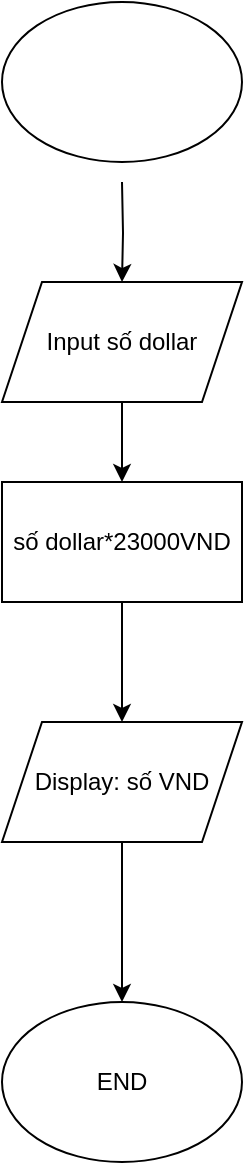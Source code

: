 <mxfile version="14.7.6" type="device"><diagram id="0hW0CXA-FyayltmmRIEd" name="Page-1"><mxGraphModel dx="822" dy="466" grid="1" gridSize="10" guides="1" tooltips="1" connect="1" arrows="1" fold="1" page="1" pageScale="1" pageWidth="827" pageHeight="1169" math="0" shadow="0"><root><mxCell id="0"/><mxCell id="1" parent="0"/><mxCell id="8tGa066SGM-JlYq7MrBe-2" style="edgeStyle=orthogonalEdgeStyle;rounded=0;orthogonalLoop=1;jettySize=auto;html=1;" edge="1" parent="1" target="8tGa066SGM-JlYq7MrBe-3"><mxGeometry relative="1" as="geometry"><mxPoint x="380" y="200" as="targetPoint"/><mxPoint x="380" y="140" as="sourcePoint"/></mxGeometry></mxCell><mxCell id="8tGa066SGM-JlYq7MrBe-4" style="edgeStyle=orthogonalEdgeStyle;rounded=0;orthogonalLoop=1;jettySize=auto;html=1;" edge="1" parent="1" source="8tGa066SGM-JlYq7MrBe-3" target="8tGa066SGM-JlYq7MrBe-5"><mxGeometry relative="1" as="geometry"><mxPoint x="380" y="320" as="targetPoint"/></mxGeometry></mxCell><mxCell id="8tGa066SGM-JlYq7MrBe-3" value="Input số dollar" style="shape=parallelogram;perimeter=parallelogramPerimeter;whiteSpace=wrap;html=1;fixedSize=1;" vertex="1" parent="1"><mxGeometry x="320" y="190" width="120" height="60" as="geometry"/></mxCell><mxCell id="8tGa066SGM-JlYq7MrBe-8" style="edgeStyle=orthogonalEdgeStyle;rounded=0;orthogonalLoop=1;jettySize=auto;html=1;exitX=0.5;exitY=1;exitDx=0;exitDy=0;entryX=0.5;entryY=0;entryDx=0;entryDy=0;" edge="1" parent="1" source="8tGa066SGM-JlYq7MrBe-5" target="8tGa066SGM-JlYq7MrBe-7"><mxGeometry relative="1" as="geometry"/></mxCell><mxCell id="8tGa066SGM-JlYq7MrBe-5" value="số dollar*23000VND" style="rounded=0;whiteSpace=wrap;html=1;" vertex="1" parent="1"><mxGeometry x="320" y="290" width="120" height="60" as="geometry"/></mxCell><mxCell id="8tGa066SGM-JlYq7MrBe-13" style="edgeStyle=orthogonalEdgeStyle;rounded=0;orthogonalLoop=1;jettySize=auto;html=1;exitX=0.5;exitY=1;exitDx=0;exitDy=0;" edge="1" parent="1" source="8tGa066SGM-JlYq7MrBe-7"><mxGeometry relative="1" as="geometry"><mxPoint x="380" y="550" as="targetPoint"/></mxGeometry></mxCell><mxCell id="8tGa066SGM-JlYq7MrBe-7" value="Display: số VND" style="shape=parallelogram;perimeter=parallelogramPerimeter;whiteSpace=wrap;html=1;fixedSize=1;" vertex="1" parent="1"><mxGeometry x="320" y="410" width="120" height="60" as="geometry"/></mxCell><mxCell id="8tGa066SGM-JlYq7MrBe-12" value="END" style="ellipse;whiteSpace=wrap;html=1;" vertex="1" parent="1"><mxGeometry x="320" y="550" width="120" height="80" as="geometry"/></mxCell><mxCell id="8tGa066SGM-JlYq7MrBe-14" value="" style="ellipse;whiteSpace=wrap;html=1;" vertex="1" parent="1"><mxGeometry x="320" y="50" width="120" height="80" as="geometry"/></mxCell></root></mxGraphModel></diagram></mxfile>